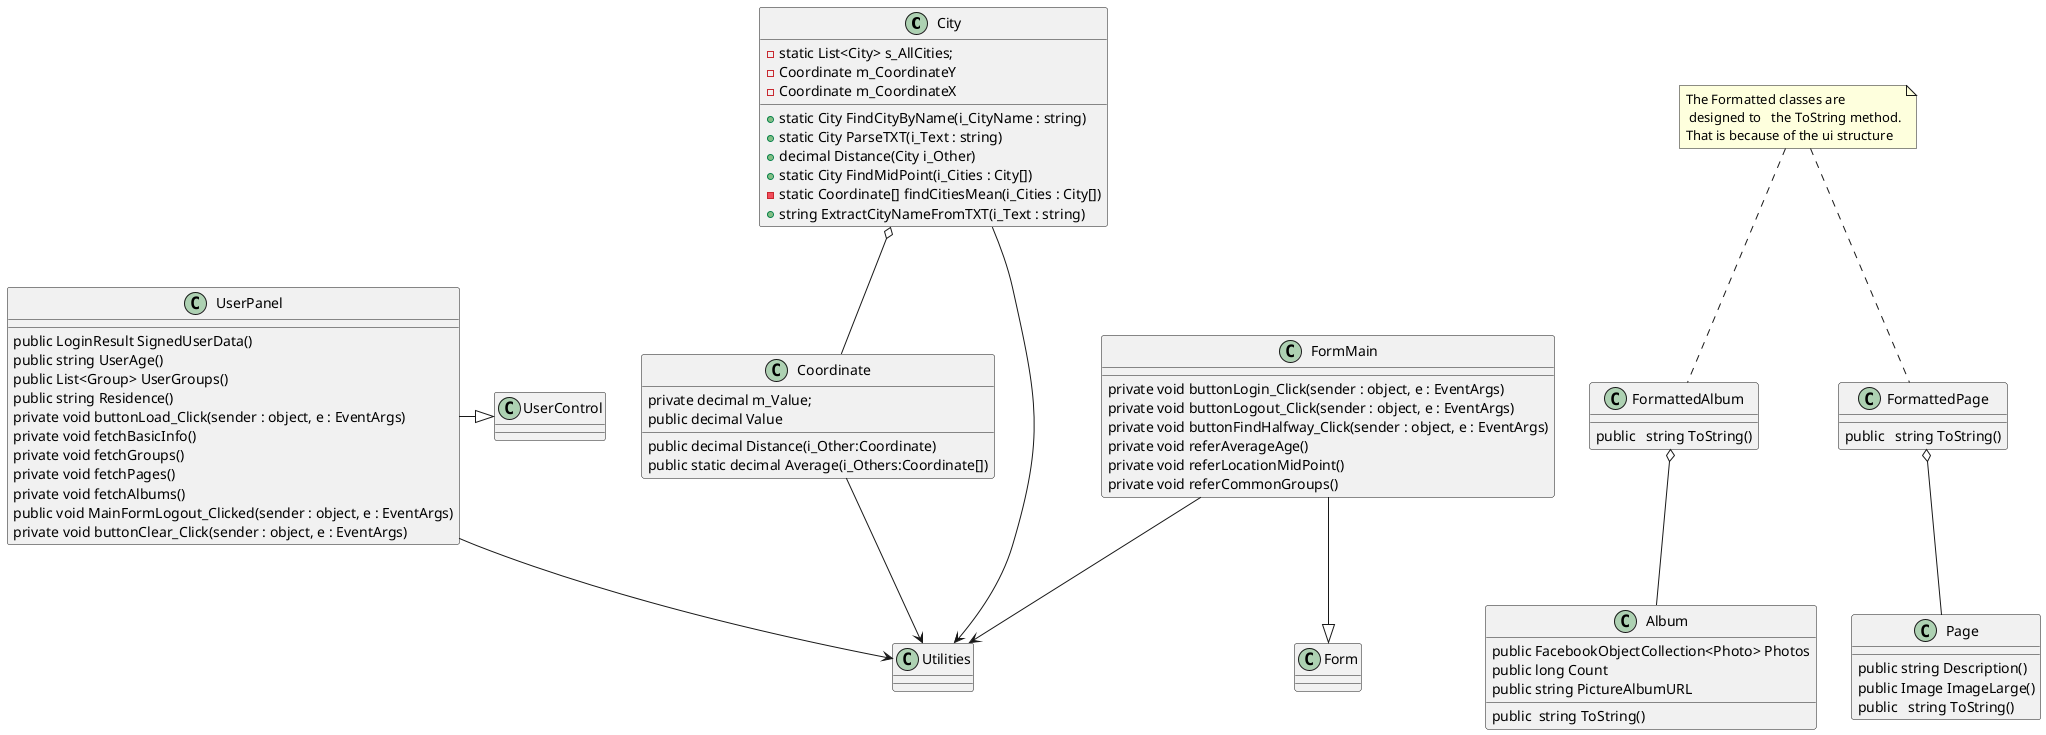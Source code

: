@startuml
class City
{
    -static List<City> s_AllCities;
    -Coordinate m_CoordinateY
    -Coordinate m_CoordinateX
    
    +static City FindCityByName(i_CityName : string)
    +static City ParseTXT(i_Text : string)
    +decimal Distance(City i_Other)
    +static City FindMidPoint(i_Cities : City[])
    -static Coordinate[] findCitiesMean(i_Cities : City[])
    +string ExtractCityNameFromTXT(i_Text : string)
}

class Coordinate
{
    private decimal m_Value;
    public decimal Value
    public decimal Distance(i_Other:Coordinate)
    public static decimal Average(i_Others:Coordinate[])
}
class FormattedAlbum
{
    public   string ToString()
}
class FormattedPage
{
    public   string ToString()
}
class FormMain{
    private void buttonLogin_Click(sender : object, e : EventArgs)
    private void buttonLogout_Click(sender : object, e : EventArgs)
    private void buttonFindHalfway_Click(sender : object, e : EventArgs)
    private void referAverageAge()
    private void referLocationMidPoint()
    private void referCommonGroups()
}

class UserPanel
{
    public LoginResult SignedUserData()
    public string UserAge()
    public List<Group> UserGroups()
    public string Residence()
    private void buttonLoad_Click(sender : object, e : EventArgs)
    private void fetchBasicInfo()
    private void fetchGroups()
    private void fetchPages()
    private void fetchAlbums()
    public void MainFormLogout_Clicked(sender : object, e : EventArgs) 
    private void buttonClear_Click(sender : object, e : EventArgs)
}
class Utilities{}
class Form{}
class UserControl{}
class Album
{
    public FacebookObjectCollection<Photo> Photos
    public long Count
    public string PictureAlbumURL
    public  string ToString()
}

class Page
{
    public string Description()
    public Image ImageLarge()
    public   string ToString()
}

note "The Formatted classes are\n designed to   the ToString method.\nThat is because of the ui structure" as N1
N1..FormattedPage
N1..FormattedAlbum

FormMain --> Utilities
UserPanel --> Utilities
Coordinate --> Utilities
City --> Utilities 
City o-- Coordinate
FormMain --|> Form
UserPanel -|> UserControl

FormattedAlbum o-- Album
FormattedPage o-- Page




@enduml